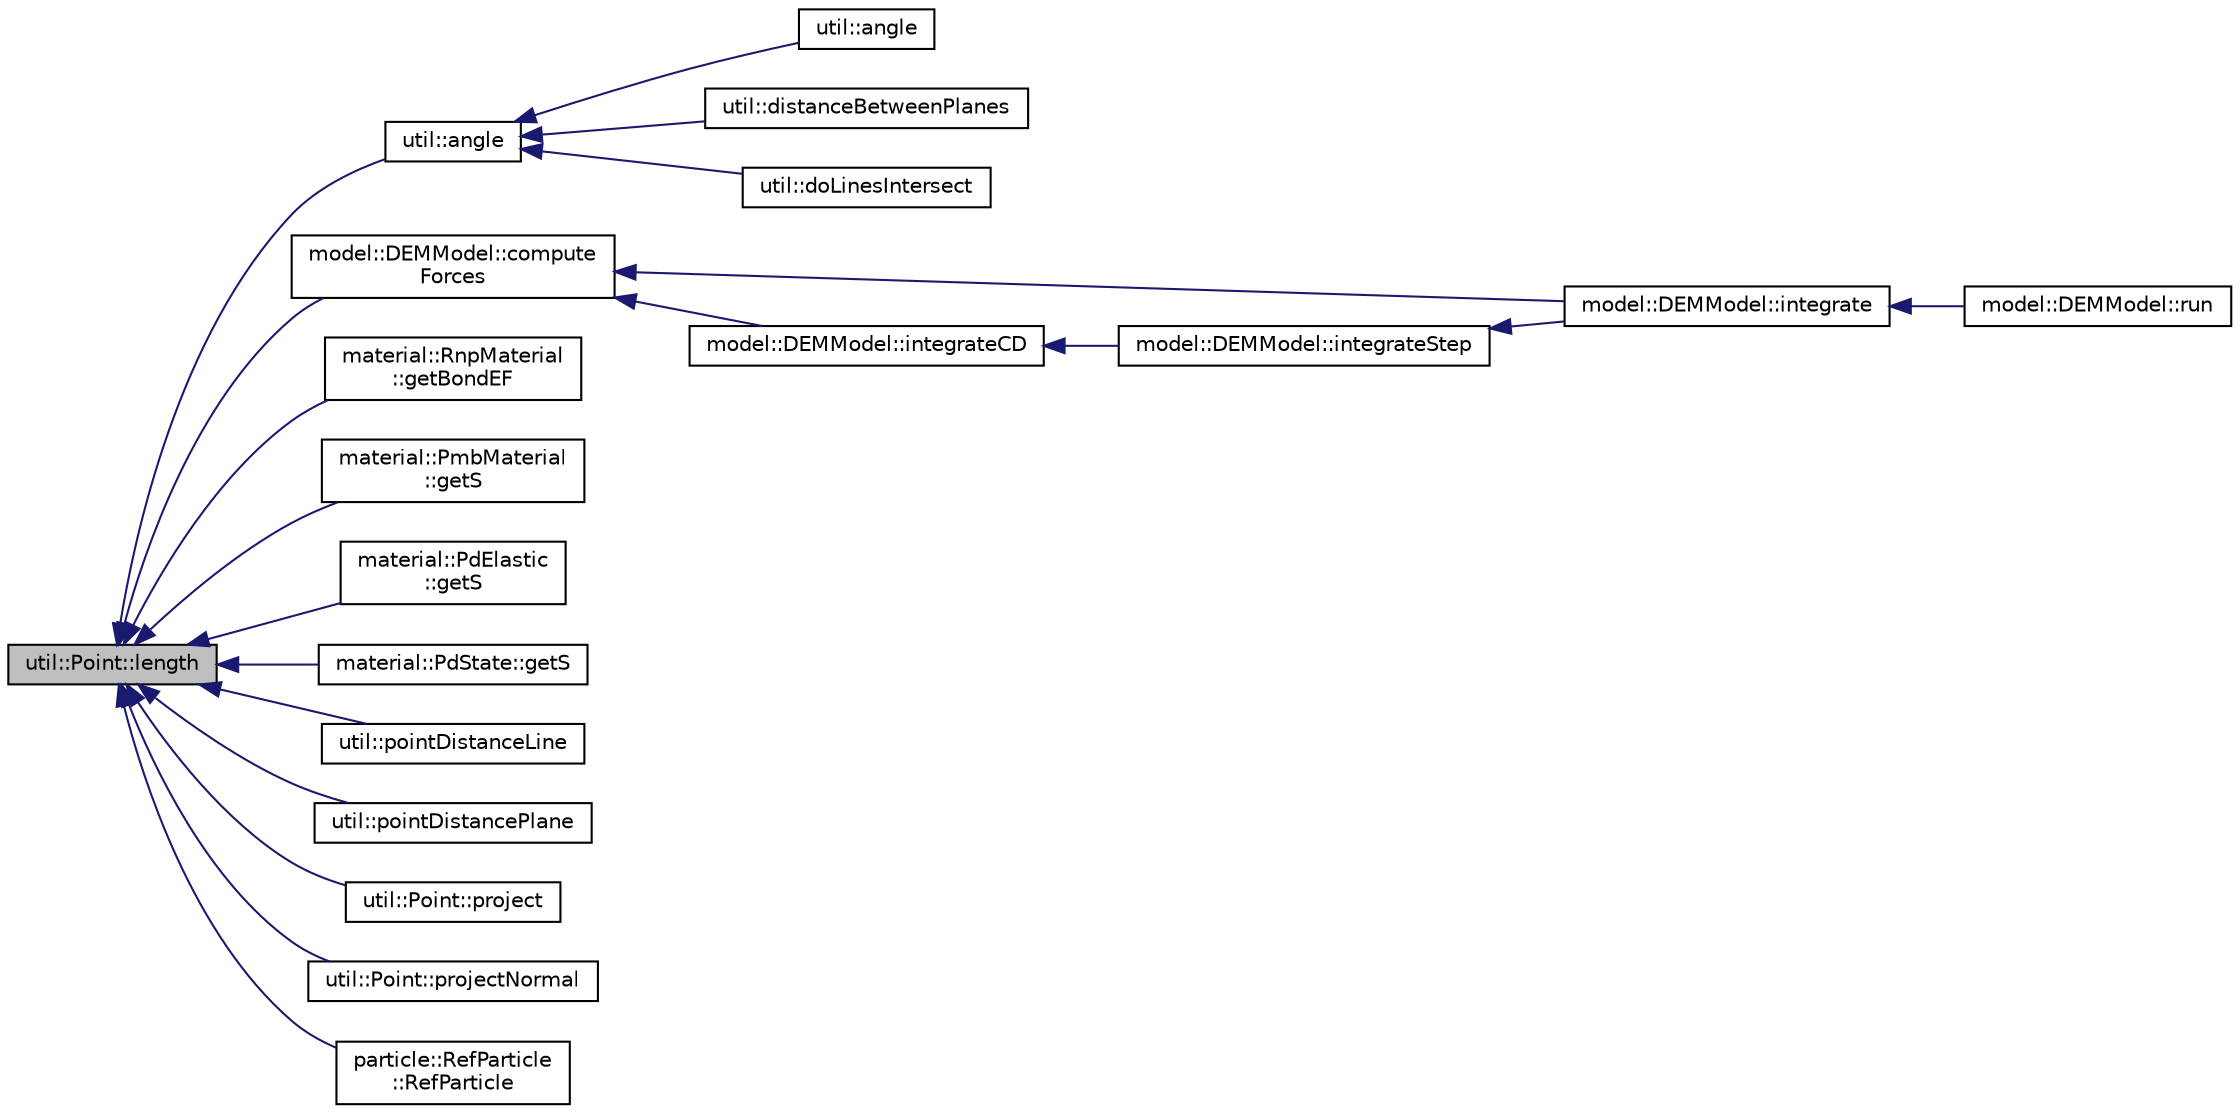 digraph "util::Point::length"
{
  edge [fontname="Helvetica",fontsize="10",labelfontname="Helvetica",labelfontsize="10"];
  node [fontname="Helvetica",fontsize="10",shape=record];
  rankdir="LR";
  Node26 [label="util::Point::length",height=0.2,width=0.4,color="black", fillcolor="grey75", style="filled", fontcolor="black"];
  Node26 -> Node27 [dir="back",color="midnightblue",fontsize="10",style="solid",fontname="Helvetica"];
  Node27 [label="util::angle",height=0.2,width=0.4,color="black", fillcolor="white", style="filled",URL="$namespaceutil.html#a4989349bbfea16310a439c896e8222bf",tooltip="Computes angle between two vectors. "];
  Node27 -> Node28 [dir="back",color="midnightblue",fontsize="10",style="solid",fontname="Helvetica"];
  Node28 [label="util::angle",height=0.2,width=0.4,color="black", fillcolor="white", style="filled",URL="$namespaceutil.html#a61e14a30b244c6b3764234fd024a35c8",tooltip="Computes angle between two vectors. "];
  Node27 -> Node29 [dir="back",color="midnightblue",fontsize="10",style="solid",fontname="Helvetica"];
  Node29 [label="util::distanceBetweenPlanes",height=0.2,width=0.4,color="black", fillcolor="white", style="filled",URL="$namespaceutil.html#a40d4628247bdf3fdd57b068d4a322c95",tooltip="Compute distance between planes. "];
  Node27 -> Node30 [dir="back",color="midnightblue",fontsize="10",style="solid",fontname="Helvetica"];
  Node30 [label="util::doLinesIntersect",height=0.2,width=0.4,color="black", fillcolor="white", style="filled",URL="$namespaceutil.html#a250e0cd1a3e9c62d9ebad16c69e63635",tooltip="Do lines intersect. "];
  Node26 -> Node31 [dir="back",color="midnightblue",fontsize="10",style="solid",fontname="Helvetica"];
  Node31 [label="model::DEMModel::compute\lForces",height=0.2,width=0.4,color="black", fillcolor="white", style="filled",URL="$classmodel_1_1DEMModel.html#aa6280fa8bb694b07e3d7867f618660ca",tooltip="Computes peridynamic forces and contact forces. "];
  Node31 -> Node32 [dir="back",color="midnightblue",fontsize="10",style="solid",fontname="Helvetica"];
  Node32 [label="model::DEMModel::integrate",height=0.2,width=0.4,color="black", fillcolor="white", style="filled",URL="$classmodel_1_1DEMModel.html#a209921f6ad32b4f193c25d7923c7e25c",tooltip="Perform time integration. "];
  Node32 -> Node33 [dir="back",color="midnightblue",fontsize="10",style="solid",fontname="Helvetica"];
  Node33 [label="model::DEMModel::run",height=0.2,width=0.4,color="black", fillcolor="white", style="filled",URL="$classmodel_1_1DEMModel.html#ae8eba7a12449983fa10d07e3b7374512",tooltip="Main driver to simulate. "];
  Node31 -> Node34 [dir="back",color="midnightblue",fontsize="10",style="solid",fontname="Helvetica"];
  Node34 [label="model::DEMModel::integrateCD",height=0.2,width=0.4,color="black", fillcolor="white", style="filled",URL="$classmodel_1_1DEMModel.html#abd7dd108a6c28579f46f4782e95d2ff6",tooltip="Perform time integration using central-difference scheme. "];
  Node34 -> Node35 [dir="back",color="midnightblue",fontsize="10",style="solid",fontname="Helvetica"];
  Node35 [label="model::DEMModel::integrateStep",height=0.2,width=0.4,color="black", fillcolor="white", style="filled",URL="$classmodel_1_1DEMModel.html#a482cc830bfc95a67f6c3c9e22999a115",tooltip="Performs one time step. "];
  Node35 -> Node32 [dir="back",color="midnightblue",fontsize="10",style="solid",fontname="Helvetica"];
  Node26 -> Node36 [dir="back",color="midnightblue",fontsize="10",style="solid",fontname="Helvetica"];
  Node36 [label="material::RnpMaterial\l::getBondEF",height=0.2,width=0.4,color="black", fillcolor="white", style="filled",URL="$classmaterial_1_1RnpMaterial.html#af127fe6c4780372ecc1456b3c1bd2bd9",tooltip="Returns energy and force between bond due to state-based model. "];
  Node26 -> Node37 [dir="back",color="midnightblue",fontsize="10",style="solid",fontname="Helvetica"];
  Node37 [label="material::PmbMaterial\l::getS",height=0.2,width=0.4,color="black", fillcolor="white", style="filled",URL="$classmaterial_1_1PmbMaterial.html#a3da3f69c8a9e02ae9d972569fd5dbfb4",tooltip="Returns the bond strain. "];
  Node26 -> Node38 [dir="back",color="midnightblue",fontsize="10",style="solid",fontname="Helvetica"];
  Node38 [label="material::PdElastic\l::getS",height=0.2,width=0.4,color="black", fillcolor="white", style="filled",URL="$classmaterial_1_1PdElastic.html#a5ffbda5185cb6a3e6cf4489e751204fc",tooltip="Returns the bond strain. "];
  Node26 -> Node39 [dir="back",color="midnightblue",fontsize="10",style="solid",fontname="Helvetica"];
  Node39 [label="material::PdState::getS",height=0.2,width=0.4,color="black", fillcolor="white", style="filled",URL="$classmaterial_1_1PdState.html#a09d327556065d3d68327bd2ee2474dfd",tooltip="Returns the bond strain. "];
  Node26 -> Node40 [dir="back",color="midnightblue",fontsize="10",style="solid",fontname="Helvetica"];
  Node40 [label="util::pointDistanceLine",height=0.2,width=0.4,color="black", fillcolor="white", style="filled",URL="$namespaceutil.html#a0e32aa2aadaa1b56f03925865e309006",tooltip="Compute distance between point and line. "];
  Node26 -> Node41 [dir="back",color="midnightblue",fontsize="10",style="solid",fontname="Helvetica"];
  Node41 [label="util::pointDistancePlane",height=0.2,width=0.4,color="black", fillcolor="white", style="filled",URL="$namespaceutil.html#a1e84d26277984ae46cda8629334d37c4",tooltip="Compute distance between point and plane. "];
  Node26 -> Node42 [dir="back",color="midnightblue",fontsize="10",style="solid",fontname="Helvetica"];
  Node42 [label="util::Point::project",height=0.2,width=0.4,color="black", fillcolor="white", style="filled",URL="$structutil_1_1Point.html#a803dcd2affeab37724dbbf88162b8519",tooltip="Computes projection of vector on this vector. "];
  Node26 -> Node43 [dir="back",color="midnightblue",fontsize="10",style="solid",fontname="Helvetica"];
  Node43 [label="util::Point::projectNormal",height=0.2,width=0.4,color="black", fillcolor="white", style="filled",URL="$structutil_1_1Point.html#abf4765b20357baee854adc75f6bdf5ed",tooltip="Computes projection of vector on plane with normal as this vector. "];
  Node26 -> Node44 [dir="back",color="midnightblue",fontsize="10",style="solid",fontname="Helvetica"];
  Node44 [label="particle::RefParticle\l::RefParticle",height=0.2,width=0.4,color="black", fillcolor="white", style="filled",URL="$classparticle_1_1RefParticle.html#a4d62b012cde3db3b13db8cf7b6895c27",tooltip="Constructor. "];
}
